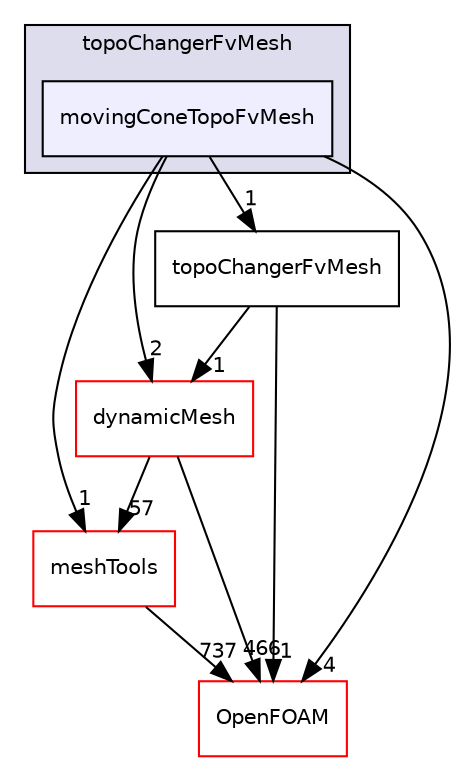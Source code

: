 digraph "src/topoChangerFvMesh/movingConeTopoFvMesh" {
  bgcolor=transparent;
  compound=true
  node [ fontsize="10", fontname="Helvetica"];
  edge [ labelfontsize="10", labelfontname="Helvetica"];
  subgraph clusterdir_e7971e9c65d637bd16ff2087df237f5f {
    graph [ bgcolor="#ddddee", pencolor="black", label="topoChangerFvMesh" fontname="Helvetica", fontsize="10", URL="dir_e7971e9c65d637bd16ff2087df237f5f.html"]
  dir_ff3480520a7f6e0b8246bbb88c4a9204 [shape=box, label="movingConeTopoFvMesh", style="filled", fillcolor="#eeeeff", pencolor="black", URL="dir_ff3480520a7f6e0b8246bbb88c4a9204.html"];
  }
  dir_ae30ad0bef50cf391b24c614251bb9fd [shape=box label="meshTools" color="red" URL="dir_ae30ad0bef50cf391b24c614251bb9fd.html"];
  dir_63742796c427c97a292c80f7db71da36 [shape=box label="dynamicMesh" color="red" URL="dir_63742796c427c97a292c80f7db71da36.html"];
  dir_7845d368d8fbe4b348143cdb79b20fb0 [shape=box label="topoChangerFvMesh" URL="dir_7845d368d8fbe4b348143cdb79b20fb0.html"];
  dir_c5473ff19b20e6ec4dfe5c310b3778a8 [shape=box label="OpenFOAM" color="red" URL="dir_c5473ff19b20e6ec4dfe5c310b3778a8.html"];
  dir_ae30ad0bef50cf391b24c614251bb9fd->dir_c5473ff19b20e6ec4dfe5c310b3778a8 [headlabel="737", labeldistance=1.5 headhref="dir_001751_001897.html"];
  dir_63742796c427c97a292c80f7db71da36->dir_ae30ad0bef50cf391b24c614251bb9fd [headlabel="57", labeldistance=1.5 headhref="dir_000804_001751.html"];
  dir_63742796c427c97a292c80f7db71da36->dir_c5473ff19b20e6ec4dfe5c310b3778a8 [headlabel="466", labeldistance=1.5 headhref="dir_000804_001897.html"];
  dir_ff3480520a7f6e0b8246bbb88c4a9204->dir_ae30ad0bef50cf391b24c614251bb9fd [headlabel="1", labeldistance=1.5 headhref="dir_003004_001751.html"];
  dir_ff3480520a7f6e0b8246bbb88c4a9204->dir_63742796c427c97a292c80f7db71da36 [headlabel="2", labeldistance=1.5 headhref="dir_003004_000804.html"];
  dir_ff3480520a7f6e0b8246bbb88c4a9204->dir_7845d368d8fbe4b348143cdb79b20fb0 [headlabel="1", labeldistance=1.5 headhref="dir_003004_003006.html"];
  dir_ff3480520a7f6e0b8246bbb88c4a9204->dir_c5473ff19b20e6ec4dfe5c310b3778a8 [headlabel="4", labeldistance=1.5 headhref="dir_003004_001897.html"];
  dir_7845d368d8fbe4b348143cdb79b20fb0->dir_63742796c427c97a292c80f7db71da36 [headlabel="1", labeldistance=1.5 headhref="dir_003006_000804.html"];
  dir_7845d368d8fbe4b348143cdb79b20fb0->dir_c5473ff19b20e6ec4dfe5c310b3778a8 [headlabel="1", labeldistance=1.5 headhref="dir_003006_001897.html"];
}
